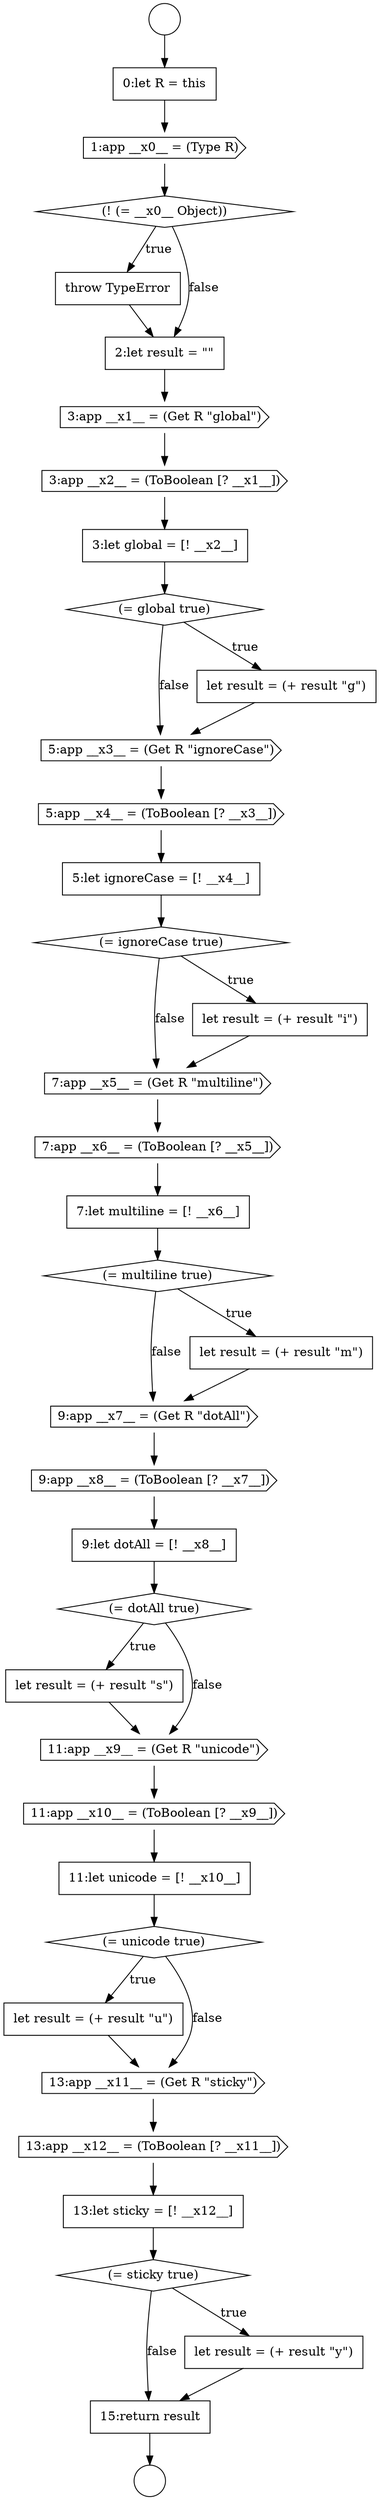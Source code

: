 digraph {
  node14871 [shape=none, margin=0, label=<<font color="black">
    <table border="0" cellborder="1" cellspacing="0" cellpadding="10">
      <tr><td align="left">5:let ignoreCase = [! __x4__]</td></tr>
    </table>
  </font>> color="black" fillcolor="white" style=filled]
  node14881 [shape=none, margin=0, label=<<font color="black">
    <table border="0" cellborder="1" cellspacing="0" cellpadding="10">
      <tr><td align="left">9:let dotAll = [! __x8__]</td></tr>
    </table>
  </font>> color="black" fillcolor="white" style=filled]
  node14874 [shape=cds, label=<<font color="black">7:app __x5__ = (Get R &quot;multiline&quot;)</font>> color="black" fillcolor="white" style=filled]
  node14879 [shape=cds, label=<<font color="black">9:app __x7__ = (Get R &quot;dotAll&quot;)</font>> color="black" fillcolor="white" style=filled]
  node14870 [shape=cds, label=<<font color="black">5:app __x4__ = (ToBoolean [? __x3__])</font>> color="black" fillcolor="white" style=filled]
  node14866 [shape=none, margin=0, label=<<font color="black">
    <table border="0" cellborder="1" cellspacing="0" cellpadding="10">
      <tr><td align="left">3:let global = [! __x2__]</td></tr>
    </table>
  </font>> color="black" fillcolor="white" style=filled]
  node14875 [shape=cds, label=<<font color="black">7:app __x6__ = (ToBoolean [? __x5__])</font>> color="black" fillcolor="white" style=filled]
  node14886 [shape=none, margin=0, label=<<font color="black">
    <table border="0" cellborder="1" cellspacing="0" cellpadding="10">
      <tr><td align="left">11:let unicode = [! __x10__]</td></tr>
    </table>
  </font>> color="black" fillcolor="white" style=filled]
  node14869 [shape=cds, label=<<font color="black">5:app __x3__ = (Get R &quot;ignoreCase&quot;)</font>> color="black" fillcolor="white" style=filled]
  node14892 [shape=diamond, label=<<font color="black">(= sticky true)</font>> color="black" fillcolor="white" style=filled]
  node14887 [shape=diamond, label=<<font color="black">(= unicode true)</font>> color="black" fillcolor="white" style=filled]
  node14857 [shape=circle label=" " color="black" fillcolor="white" style=filled]
  node14883 [shape=none, margin=0, label=<<font color="black">
    <table border="0" cellborder="1" cellspacing="0" cellpadding="10">
      <tr><td align="left">let result = (+ result &quot;s&quot;)</td></tr>
    </table>
  </font>> color="black" fillcolor="white" style=filled]
  node14868 [shape=none, margin=0, label=<<font color="black">
    <table border="0" cellborder="1" cellspacing="0" cellpadding="10">
      <tr><td align="left">let result = (+ result &quot;g&quot;)</td></tr>
    </table>
  </font>> color="black" fillcolor="white" style=filled]
  node14872 [shape=diamond, label=<<font color="black">(= ignoreCase true)</font>> color="black" fillcolor="white" style=filled]
  node14891 [shape=none, margin=0, label=<<font color="black">
    <table border="0" cellborder="1" cellspacing="0" cellpadding="10">
      <tr><td align="left">13:let sticky = [! __x12__]</td></tr>
    </table>
  </font>> color="black" fillcolor="white" style=filled]
  node14888 [shape=none, margin=0, label=<<font color="black">
    <table border="0" cellborder="1" cellspacing="0" cellpadding="10">
      <tr><td align="left">let result = (+ result &quot;u&quot;)</td></tr>
    </table>
  </font>> color="black" fillcolor="white" style=filled]
  node14873 [shape=none, margin=0, label=<<font color="black">
    <table border="0" cellborder="1" cellspacing="0" cellpadding="10">
      <tr><td align="left">let result = (+ result &quot;i&quot;)</td></tr>
    </table>
  </font>> color="black" fillcolor="white" style=filled]
  node14885 [shape=cds, label=<<font color="black">11:app __x10__ = (ToBoolean [? __x9__])</font>> color="black" fillcolor="white" style=filled]
  node14890 [shape=cds, label=<<font color="black">13:app __x12__ = (ToBoolean [? __x11__])</font>> color="black" fillcolor="white" style=filled]
  node14880 [shape=cds, label=<<font color="black">9:app __x8__ = (ToBoolean [? __x7__])</font>> color="black" fillcolor="white" style=filled]
  node14867 [shape=diamond, label=<<font color="black">(= global true)</font>> color="black" fillcolor="white" style=filled]
  node14859 [shape=none, margin=0, label=<<font color="black">
    <table border="0" cellborder="1" cellspacing="0" cellpadding="10">
      <tr><td align="left">0:let R = this</td></tr>
    </table>
  </font>> color="black" fillcolor="white" style=filled]
  node14864 [shape=cds, label=<<font color="black">3:app __x1__ = (Get R &quot;global&quot;)</font>> color="black" fillcolor="white" style=filled]
  node14889 [shape=cds, label=<<font color="black">13:app __x11__ = (Get R &quot;sticky&quot;)</font>> color="black" fillcolor="white" style=filled]
  node14894 [shape=none, margin=0, label=<<font color="black">
    <table border="0" cellborder="1" cellspacing="0" cellpadding="10">
      <tr><td align="left">15:return result</td></tr>
    </table>
  </font>> color="black" fillcolor="white" style=filled]
  node14893 [shape=none, margin=0, label=<<font color="black">
    <table border="0" cellborder="1" cellspacing="0" cellpadding="10">
      <tr><td align="left">let result = (+ result &quot;y&quot;)</td></tr>
    </table>
  </font>> color="black" fillcolor="white" style=filled]
  node14860 [shape=cds, label=<<font color="black">1:app __x0__ = (Type R)</font>> color="black" fillcolor="white" style=filled]
  node14861 [shape=diamond, label=<<font color="black">(! (= __x0__ Object))</font>> color="black" fillcolor="white" style=filled]
  node14882 [shape=diamond, label=<<font color="black">(= dotAll true)</font>> color="black" fillcolor="white" style=filled]
  node14878 [shape=none, margin=0, label=<<font color="black">
    <table border="0" cellborder="1" cellspacing="0" cellpadding="10">
      <tr><td align="left">let result = (+ result &quot;m&quot;)</td></tr>
    </table>
  </font>> color="black" fillcolor="white" style=filled]
  node14865 [shape=cds, label=<<font color="black">3:app __x2__ = (ToBoolean [? __x1__])</font>> color="black" fillcolor="white" style=filled]
  node14876 [shape=none, margin=0, label=<<font color="black">
    <table border="0" cellborder="1" cellspacing="0" cellpadding="10">
      <tr><td align="left">7:let multiline = [! __x6__]</td></tr>
    </table>
  </font>> color="black" fillcolor="white" style=filled]
  node14877 [shape=diamond, label=<<font color="black">(= multiline true)</font>> color="black" fillcolor="white" style=filled]
  node14862 [shape=none, margin=0, label=<<font color="black">
    <table border="0" cellborder="1" cellspacing="0" cellpadding="10">
      <tr><td align="left">throw TypeError</td></tr>
    </table>
  </font>> color="black" fillcolor="white" style=filled]
  node14858 [shape=circle label=" " color="black" fillcolor="white" style=filled]
  node14863 [shape=none, margin=0, label=<<font color="black">
    <table border="0" cellborder="1" cellspacing="0" cellpadding="10">
      <tr><td align="left">2:let result = &quot;&quot;</td></tr>
    </table>
  </font>> color="black" fillcolor="white" style=filled]
  node14884 [shape=cds, label=<<font color="black">11:app __x9__ = (Get R &quot;unicode&quot;)</font>> color="black" fillcolor="white" style=filled]
  node14894 -> node14858 [ color="black"]
  node14879 -> node14880 [ color="black"]
  node14857 -> node14859 [ color="black"]
  node14859 -> node14860 [ color="black"]
  node14861 -> node14862 [label=<<font color="black">true</font>> color="black"]
  node14861 -> node14863 [label=<<font color="black">false</font>> color="black"]
  node14878 -> node14879 [ color="black"]
  node14863 -> node14864 [ color="black"]
  node14891 -> node14892 [ color="black"]
  node14862 -> node14863 [ color="black"]
  node14886 -> node14887 [ color="black"]
  node14870 -> node14871 [ color="black"]
  node14884 -> node14885 [ color="black"]
  node14875 -> node14876 [ color="black"]
  node14881 -> node14882 [ color="black"]
  node14880 -> node14881 [ color="black"]
  node14865 -> node14866 [ color="black"]
  node14876 -> node14877 [ color="black"]
  node14893 -> node14894 [ color="black"]
  node14890 -> node14891 [ color="black"]
  node14877 -> node14878 [label=<<font color="black">true</font>> color="black"]
  node14877 -> node14879 [label=<<font color="black">false</font>> color="black"]
  node14868 -> node14869 [ color="black"]
  node14872 -> node14873 [label=<<font color="black">true</font>> color="black"]
  node14872 -> node14874 [label=<<font color="black">false</font>> color="black"]
  node14874 -> node14875 [ color="black"]
  node14864 -> node14865 [ color="black"]
  node14892 -> node14893 [label=<<font color="black">true</font>> color="black"]
  node14892 -> node14894 [label=<<font color="black">false</font>> color="black"]
  node14866 -> node14867 [ color="black"]
  node14869 -> node14870 [ color="black"]
  node14867 -> node14868 [label=<<font color="black">true</font>> color="black"]
  node14867 -> node14869 [label=<<font color="black">false</font>> color="black"]
  node14873 -> node14874 [ color="black"]
  node14889 -> node14890 [ color="black"]
  node14885 -> node14886 [ color="black"]
  node14887 -> node14888 [label=<<font color="black">true</font>> color="black"]
  node14887 -> node14889 [label=<<font color="black">false</font>> color="black"]
  node14888 -> node14889 [ color="black"]
  node14883 -> node14884 [ color="black"]
  node14882 -> node14883 [label=<<font color="black">true</font>> color="black"]
  node14882 -> node14884 [label=<<font color="black">false</font>> color="black"]
  node14871 -> node14872 [ color="black"]
  node14860 -> node14861 [ color="black"]
}
